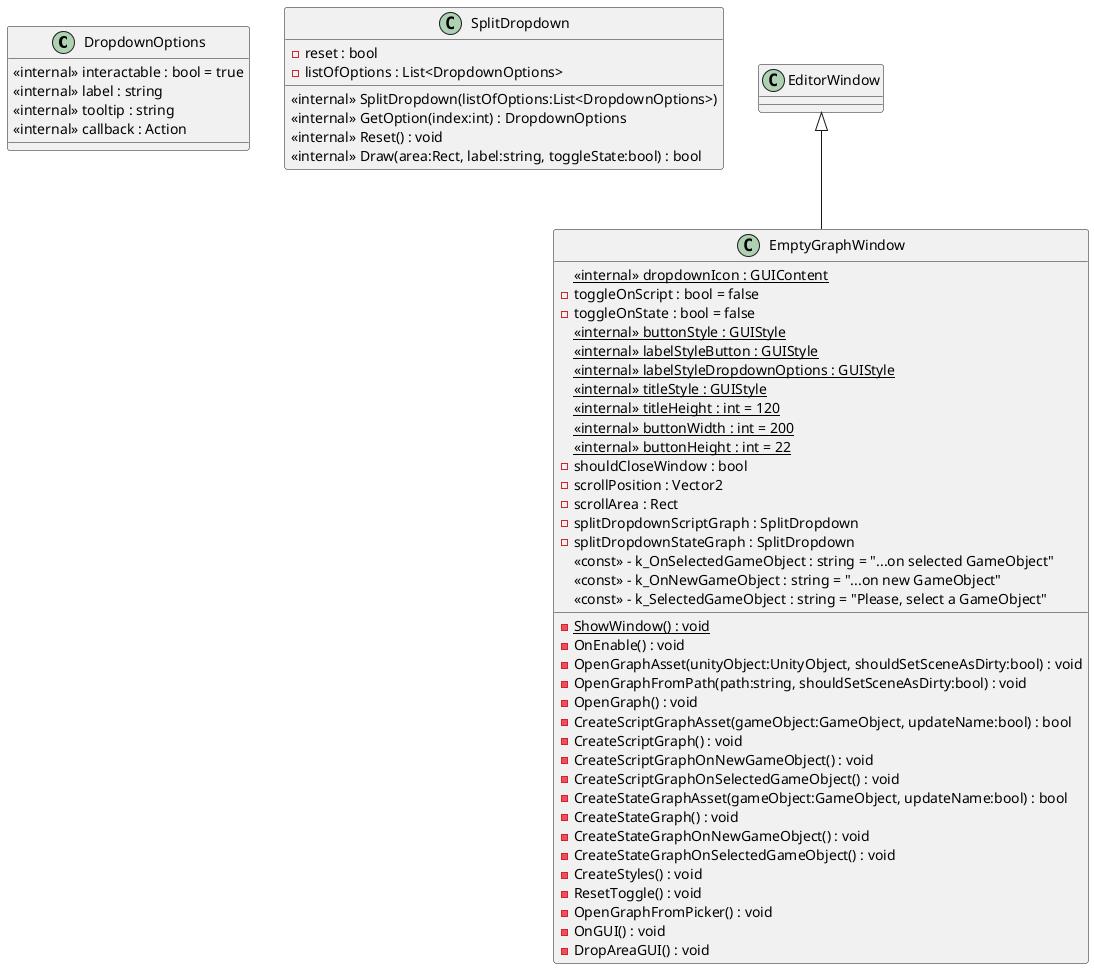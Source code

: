 @startuml
class DropdownOptions {
    <<internal>> interactable : bool = true
    <<internal>> label : string
    <<internal>> tooltip : string
    <<internal>> callback : Action
}
class SplitDropdown {
    - reset : bool
    - listOfOptions : List<DropdownOptions>
    <<internal>> SplitDropdown(listOfOptions:List<DropdownOptions>)
    <<internal>> GetOption(index:int) : DropdownOptions
    <<internal>> Reset() : void
    <<internal>> Draw(area:Rect, label:string, toggleState:bool) : bool
}
class EmptyGraphWindow {
    <<internal>> {static} dropdownIcon : GUIContent
    - toggleOnScript : bool = false
    - toggleOnState : bool = false
    <<internal>> {static} buttonStyle : GUIStyle
    <<internal>> {static} labelStyleButton : GUIStyle
    <<internal>> {static} labelStyleDropdownOptions : GUIStyle
    <<internal>> {static} titleStyle : GUIStyle
    <<internal>> {static} titleHeight : int = 120
    <<internal>> {static} buttonWidth : int = 200
    <<internal>> {static} buttonHeight : int = 22
    - shouldCloseWindow : bool
    - scrollPosition : Vector2
    - scrollArea : Rect
    - splitDropdownScriptGraph : SplitDropdown
    - splitDropdownStateGraph : SplitDropdown
    <<const>> - k_OnSelectedGameObject : string = "...on selected GameObject"
    <<const>> - k_OnNewGameObject : string = "...on new GameObject"
    <<const>> - k_SelectedGameObject : string = "Please, select a GameObject"
    - {static} ShowWindow() : void
    - OnEnable() : void
    - OpenGraphAsset(unityObject:UnityObject, shouldSetSceneAsDirty:bool) : void
    - OpenGraphFromPath(path:string, shouldSetSceneAsDirty:bool) : void
    - OpenGraph() : void
    - CreateScriptGraphAsset(gameObject:GameObject, updateName:bool) : bool
    - CreateScriptGraph() : void
    - CreateScriptGraphOnNewGameObject() : void
    - CreateScriptGraphOnSelectedGameObject() : void
    - CreateStateGraphAsset(gameObject:GameObject, updateName:bool) : bool
    - CreateStateGraph() : void
    - CreateStateGraphOnNewGameObject() : void
    - CreateStateGraphOnSelectedGameObject() : void
    - CreateStyles() : void
    - ResetToggle() : void
    - OpenGraphFromPicker() : void
    - OnGUI() : void
    - DropAreaGUI() : void
}
EditorWindow <|-- EmptyGraphWindow
@enduml
